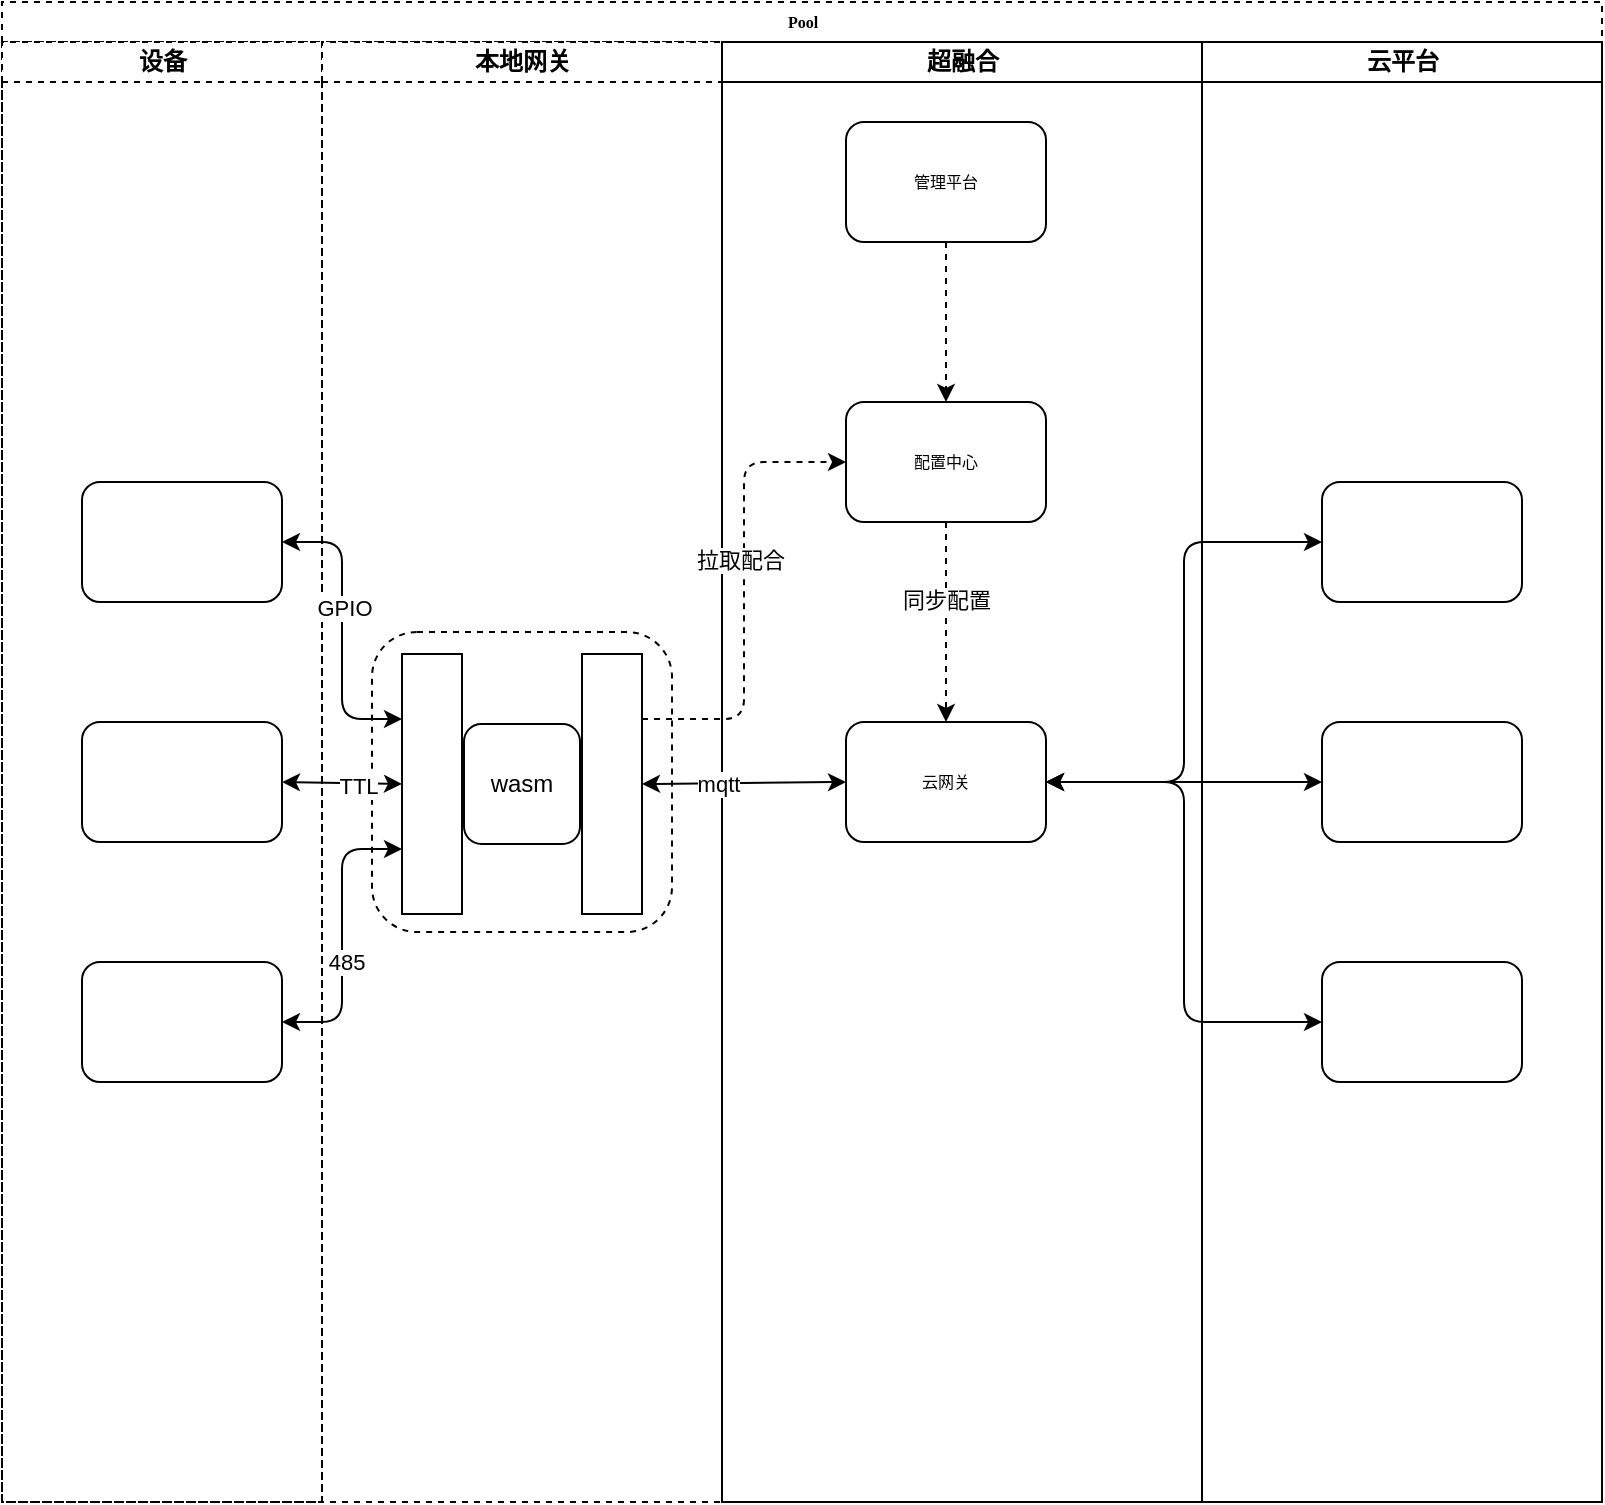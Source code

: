 <mxfile version="16.4.2" type="github">
  <diagram name="Page-1" id="74e2e168-ea6b-b213-b513-2b3c1d86103e">
    <mxGraphModel dx="1422" dy="762" grid="1" gridSize="10" guides="1" tooltips="1" connect="1" arrows="0" fold="1" page="1" pageScale="1" pageWidth="1100" pageHeight="850" background="none" math="0" shadow="0">
      <root>
        <mxCell id="0" />
        <mxCell id="1" parent="0" />
        <mxCell id="77e6c97f196da883-1" value="Pool" style="swimlane;html=1;childLayout=stackLayout;startSize=20;rounded=0;shadow=0;labelBackgroundColor=none;strokeWidth=1;fontFamily=Verdana;fontSize=8;align=center;dashed=1;" parent="1" vertex="1">
          <mxGeometry x="90" y="110" width="800" height="750" as="geometry" />
        </mxCell>
        <mxCell id="77e6c97f196da883-2" value="设备" style="swimlane;html=1;startSize=20;dashed=1;" parent="77e6c97f196da883-1" vertex="1">
          <mxGeometry y="20" width="160" height="730" as="geometry" />
        </mxCell>
        <mxCell id="77e6c97f196da883-8" value="" style="rounded=1;whiteSpace=wrap;html=1;shadow=0;labelBackgroundColor=none;strokeWidth=1;fontFamily=Verdana;fontSize=8;align=center;" parent="77e6c97f196da883-2" vertex="1">
          <mxGeometry x="40" y="220" width="100" height="60" as="geometry" />
        </mxCell>
        <mxCell id="77e6c97f196da883-9" value="" style="rounded=1;whiteSpace=wrap;html=1;shadow=0;labelBackgroundColor=none;strokeWidth=1;fontFamily=Verdana;fontSize=8;align=center;" parent="77e6c97f196da883-2" vertex="1">
          <mxGeometry x="40" y="340" width="100" height="60" as="geometry" />
        </mxCell>
        <mxCell id="AyQWi-r0CK6R02JOch7r-6" value="" style="rounded=1;whiteSpace=wrap;html=1;shadow=0;labelBackgroundColor=none;strokeWidth=1;fontFamily=Verdana;fontSize=8;align=center;" vertex="1" parent="77e6c97f196da883-2">
          <mxGeometry x="40" y="460" width="100" height="60" as="geometry" />
        </mxCell>
        <mxCell id="77e6c97f196da883-3" value="本地网关" style="swimlane;html=1;startSize=20;dashed=1;" parent="77e6c97f196da883-1" vertex="1">
          <mxGeometry x="160" y="20" width="200" height="730" as="geometry" />
        </mxCell>
        <mxCell id="AyQWi-r0CK6R02JOch7r-44" value="" style="rounded=1;whiteSpace=wrap;html=1;dashed=1;" vertex="1" parent="77e6c97f196da883-3">
          <mxGeometry x="25" y="295" width="150" height="150" as="geometry" />
        </mxCell>
        <mxCell id="AyQWi-r0CK6R02JOch7r-35" value="" style="rounded=0;whiteSpace=wrap;html=1;" vertex="1" parent="77e6c97f196da883-3">
          <mxGeometry x="40" y="306" width="30" height="130" as="geometry" />
        </mxCell>
        <mxCell id="AyQWi-r0CK6R02JOch7r-36" value="" style="rounded=0;whiteSpace=wrap;html=1;" vertex="1" parent="77e6c97f196da883-3">
          <mxGeometry x="130" y="306" width="30" height="130" as="geometry" />
        </mxCell>
        <mxCell id="AyQWi-r0CK6R02JOch7r-37" value="wasm" style="rounded=1;whiteSpace=wrap;html=1;" vertex="1" parent="77e6c97f196da883-3">
          <mxGeometry x="71" y="341" width="58" height="60" as="geometry" />
        </mxCell>
        <mxCell id="77e6c97f196da883-4" value="超融合" style="swimlane;html=1;startSize=20;" parent="77e6c97f196da883-1" vertex="1">
          <mxGeometry x="360" y="20" width="240" height="730" as="geometry" />
        </mxCell>
        <mxCell id="77e6c97f196da883-12" value="云网关" style="rounded=1;whiteSpace=wrap;html=1;shadow=0;labelBackgroundColor=none;strokeWidth=1;fontFamily=Verdana;fontSize=8;align=center;" parent="77e6c97f196da883-4" vertex="1">
          <mxGeometry x="62" y="340" width="100" height="60" as="geometry" />
        </mxCell>
        <mxCell id="AyQWi-r0CK6R02JOch7r-34" style="edgeStyle=orthogonalEdgeStyle;rounded=1;orthogonalLoop=1;jettySize=auto;html=1;exitX=0.5;exitY=1;exitDx=0;exitDy=0;entryX=0.5;entryY=0;entryDx=0;entryDy=0;dashed=1;" edge="1" parent="77e6c97f196da883-4" source="AyQWi-r0CK6R02JOch7r-30" target="AyQWi-r0CK6R02JOch7r-32">
          <mxGeometry relative="1" as="geometry" />
        </mxCell>
        <mxCell id="AyQWi-r0CK6R02JOch7r-30" value="管理平台" style="rounded=1;whiteSpace=wrap;html=1;shadow=0;labelBackgroundColor=none;strokeWidth=1;fontFamily=Verdana;fontSize=8;align=center;" vertex="1" parent="77e6c97f196da883-4">
          <mxGeometry x="62" y="40" width="100" height="60" as="geometry" />
        </mxCell>
        <mxCell id="AyQWi-r0CK6R02JOch7r-32" value="配置中心" style="rounded=1;whiteSpace=wrap;html=1;shadow=0;labelBackgroundColor=none;strokeWidth=1;fontFamily=Verdana;fontSize=8;align=center;" vertex="1" parent="77e6c97f196da883-4">
          <mxGeometry x="62" y="180" width="100" height="60" as="geometry" />
        </mxCell>
        <mxCell id="AyQWi-r0CK6R02JOch7r-39" style="edgeStyle=orthogonalEdgeStyle;rounded=1;orthogonalLoop=1;jettySize=auto;html=1;exitX=0.5;exitY=1;exitDx=0;exitDy=0;entryX=0.5;entryY=0;entryDx=0;entryDy=0;dashed=1;" edge="1" parent="77e6c97f196da883-4" source="AyQWi-r0CK6R02JOch7r-32" target="77e6c97f196da883-12">
          <mxGeometry relative="1" as="geometry">
            <mxPoint x="120" y="110" as="sourcePoint" />
            <mxPoint x="120" y="190" as="targetPoint" />
          </mxGeometry>
        </mxCell>
        <mxCell id="AyQWi-r0CK6R02JOch7r-40" value="同步配置" style="edgeLabel;html=1;align=center;verticalAlign=middle;resizable=0;points=[];" vertex="1" connectable="0" parent="AyQWi-r0CK6R02JOch7r-39">
          <mxGeometry x="-0.22" relative="1" as="geometry">
            <mxPoint as="offset" />
          </mxGeometry>
        </mxCell>
        <mxCell id="77e6c97f196da883-5" value="云平台" style="swimlane;html=1;startSize=20;" parent="77e6c97f196da883-1" vertex="1">
          <mxGeometry x="600" y="20" width="200" height="730" as="geometry" />
        </mxCell>
        <mxCell id="77e6c97f196da883-15" value="" style="rounded=1;whiteSpace=wrap;html=1;shadow=0;labelBackgroundColor=none;strokeWidth=1;fontFamily=Verdana;fontSize=8;align=center;" parent="77e6c97f196da883-5" vertex="1">
          <mxGeometry x="60" y="220" width="100" height="60" as="geometry" />
        </mxCell>
        <mxCell id="AyQWi-r0CK6R02JOch7r-4" value="" style="rounded=1;whiteSpace=wrap;html=1;shadow=0;labelBackgroundColor=none;strokeWidth=1;fontFamily=Verdana;fontSize=8;align=center;" vertex="1" parent="77e6c97f196da883-5">
          <mxGeometry x="60" y="340" width="100" height="60" as="geometry" />
        </mxCell>
        <mxCell id="AyQWi-r0CK6R02JOch7r-3" value="" style="rounded=1;whiteSpace=wrap;html=1;shadow=0;labelBackgroundColor=none;strokeWidth=1;fontFamily=Verdana;fontSize=8;align=center;" vertex="1" parent="77e6c97f196da883-5">
          <mxGeometry x="60" y="460" width="100" height="60" as="geometry" />
        </mxCell>
        <mxCell id="AyQWi-r0CK6R02JOch7r-15" value="" style="endArrow=classic;startArrow=classic;html=1;rounded=1;entryX=0;entryY=0.5;entryDx=0;entryDy=0;exitX=1;exitY=0.5;exitDx=0;exitDy=0;" edge="1" parent="77e6c97f196da883-1" source="AyQWi-r0CK6R02JOch7r-36" target="77e6c97f196da883-12">
          <mxGeometry width="50" height="50" relative="1" as="geometry">
            <mxPoint x="350" y="390" as="sourcePoint" />
            <mxPoint x="420" y="270" as="targetPoint" />
          </mxGeometry>
        </mxCell>
        <mxCell id="AyQWi-r0CK6R02JOch7r-24" value="mqtt" style="edgeLabel;html=1;align=center;verticalAlign=middle;resizable=0;points=[];" vertex="1" connectable="0" parent="AyQWi-r0CK6R02JOch7r-15">
          <mxGeometry x="-0.264" relative="1" as="geometry">
            <mxPoint as="offset" />
          </mxGeometry>
        </mxCell>
        <mxCell id="AyQWi-r0CK6R02JOch7r-20" value="" style="endArrow=classic;startArrow=classic;html=1;rounded=1;exitX=1;exitY=0.5;exitDx=0;exitDy=0;entryX=0;entryY=0.75;entryDx=0;entryDy=0;edgeStyle=orthogonalEdgeStyle;" edge="1" parent="77e6c97f196da883-1" source="AyQWi-r0CK6R02JOch7r-6" target="AyQWi-r0CK6R02JOch7r-35">
          <mxGeometry width="50" height="50" relative="1" as="geometry">
            <mxPoint x="140" y="509.5" as="sourcePoint" />
            <mxPoint x="200" y="509.5" as="targetPoint" />
          </mxGeometry>
        </mxCell>
        <mxCell id="AyQWi-r0CK6R02JOch7r-27" value="485" style="edgeLabel;html=1;align=center;verticalAlign=middle;resizable=0;points=[];" vertex="1" connectable="0" parent="AyQWi-r0CK6R02JOch7r-20">
          <mxGeometry x="-0.175" y="-2" relative="1" as="geometry">
            <mxPoint as="offset" />
          </mxGeometry>
        </mxCell>
        <mxCell id="AyQWi-r0CK6R02JOch7r-19" value="" style="endArrow=classic;startArrow=classic;html=1;rounded=1;exitX=1;exitY=0.5;exitDx=0;exitDy=0;entryX=0;entryY=0.5;entryDx=0;entryDy=0;" edge="1" parent="77e6c97f196da883-1" source="77e6c97f196da883-9" target="AyQWi-r0CK6R02JOch7r-35">
          <mxGeometry width="50" height="50" relative="1" as="geometry">
            <mxPoint x="360" y="430" as="sourcePoint" />
            <mxPoint x="420" y="430" as="targetPoint" />
          </mxGeometry>
        </mxCell>
        <mxCell id="AyQWi-r0CK6R02JOch7r-26" value="TTL" style="edgeLabel;html=1;align=center;verticalAlign=middle;resizable=0;points=[];" vertex="1" connectable="0" parent="AyQWi-r0CK6R02JOch7r-19">
          <mxGeometry x="0.27" y="-1" relative="1" as="geometry">
            <mxPoint as="offset" />
          </mxGeometry>
        </mxCell>
        <mxCell id="AyQWi-r0CK6R02JOch7r-18" value="" style="endArrow=classic;startArrow=classic;html=1;rounded=1;exitX=1;exitY=0.5;exitDx=0;exitDy=0;entryX=0;entryY=0.25;entryDx=0;entryDy=0;edgeStyle=orthogonalEdgeStyle;" edge="1" parent="77e6c97f196da883-1" source="77e6c97f196da883-8" target="AyQWi-r0CK6R02JOch7r-35">
          <mxGeometry width="50" height="50" relative="1" as="geometry">
            <mxPoint x="350" y="420" as="sourcePoint" />
            <mxPoint x="410" y="420" as="targetPoint" />
          </mxGeometry>
        </mxCell>
        <mxCell id="AyQWi-r0CK6R02JOch7r-25" value="GPIO" style="edgeLabel;html=1;align=center;verticalAlign=middle;resizable=0;points=[];" vertex="1" connectable="0" parent="AyQWi-r0CK6R02JOch7r-18">
          <mxGeometry x="-0.159" relative="1" as="geometry">
            <mxPoint x="1" as="offset" />
          </mxGeometry>
        </mxCell>
        <mxCell id="AyQWi-r0CK6R02JOch7r-16" value="" style="endArrow=classic;startArrow=classic;html=1;rounded=1;exitX=1;exitY=0.5;exitDx=0;exitDy=0;entryX=0;entryY=0.5;entryDx=0;entryDy=0;edgeStyle=orthogonalEdgeStyle;" edge="1" parent="77e6c97f196da883-1" source="77e6c97f196da883-12" target="77e6c97f196da883-15">
          <mxGeometry width="50" height="50" relative="1" as="geometry">
            <mxPoint x="330" y="400" as="sourcePoint" />
            <mxPoint x="390" y="400" as="targetPoint" />
          </mxGeometry>
        </mxCell>
        <mxCell id="AyQWi-r0CK6R02JOch7r-17" value="" style="endArrow=classic;startArrow=classic;html=1;rounded=1;exitX=1;exitY=0.5;exitDx=0;exitDy=0;entryX=0;entryY=0.5;entryDx=0;entryDy=0;" edge="1" parent="77e6c97f196da883-1" source="77e6c97f196da883-12" target="AyQWi-r0CK6R02JOch7r-4">
          <mxGeometry width="50" height="50" relative="1" as="geometry">
            <mxPoint x="340" y="410" as="sourcePoint" />
            <mxPoint x="400" y="410" as="targetPoint" />
          </mxGeometry>
        </mxCell>
        <mxCell id="AyQWi-r0CK6R02JOch7r-21" value="" style="endArrow=classic;startArrow=classic;html=1;rounded=1;exitX=1;exitY=0.5;exitDx=0;exitDy=0;entryX=0;entryY=0.5;entryDx=0;entryDy=0;edgeStyle=orthogonalEdgeStyle;" edge="1" parent="77e6c97f196da883-1" source="77e6c97f196da883-12" target="AyQWi-r0CK6R02JOch7r-3">
          <mxGeometry width="50" height="50" relative="1" as="geometry">
            <mxPoint x="490" y="400" as="sourcePoint" />
            <mxPoint x="550" y="400" as="targetPoint" />
          </mxGeometry>
        </mxCell>
        <mxCell id="AyQWi-r0CK6R02JOch7r-41" style="edgeStyle=orthogonalEdgeStyle;rounded=1;orthogonalLoop=1;jettySize=auto;html=1;exitX=1;exitY=0.25;exitDx=0;exitDy=0;entryX=0;entryY=0.5;entryDx=0;entryDy=0;dashed=1;" edge="1" parent="77e6c97f196da883-1" source="AyQWi-r0CK6R02JOch7r-36" target="AyQWi-r0CK6R02JOch7r-32">
          <mxGeometry relative="1" as="geometry" />
        </mxCell>
        <mxCell id="AyQWi-r0CK6R02JOch7r-42" value="拉取配合" style="edgeLabel;html=1;align=center;verticalAlign=middle;resizable=0;points=[];" vertex="1" connectable="0" parent="AyQWi-r0CK6R02JOch7r-41">
          <mxGeometry x="0.132" y="2" relative="1" as="geometry">
            <mxPoint as="offset" />
          </mxGeometry>
        </mxCell>
      </root>
    </mxGraphModel>
  </diagram>
</mxfile>
